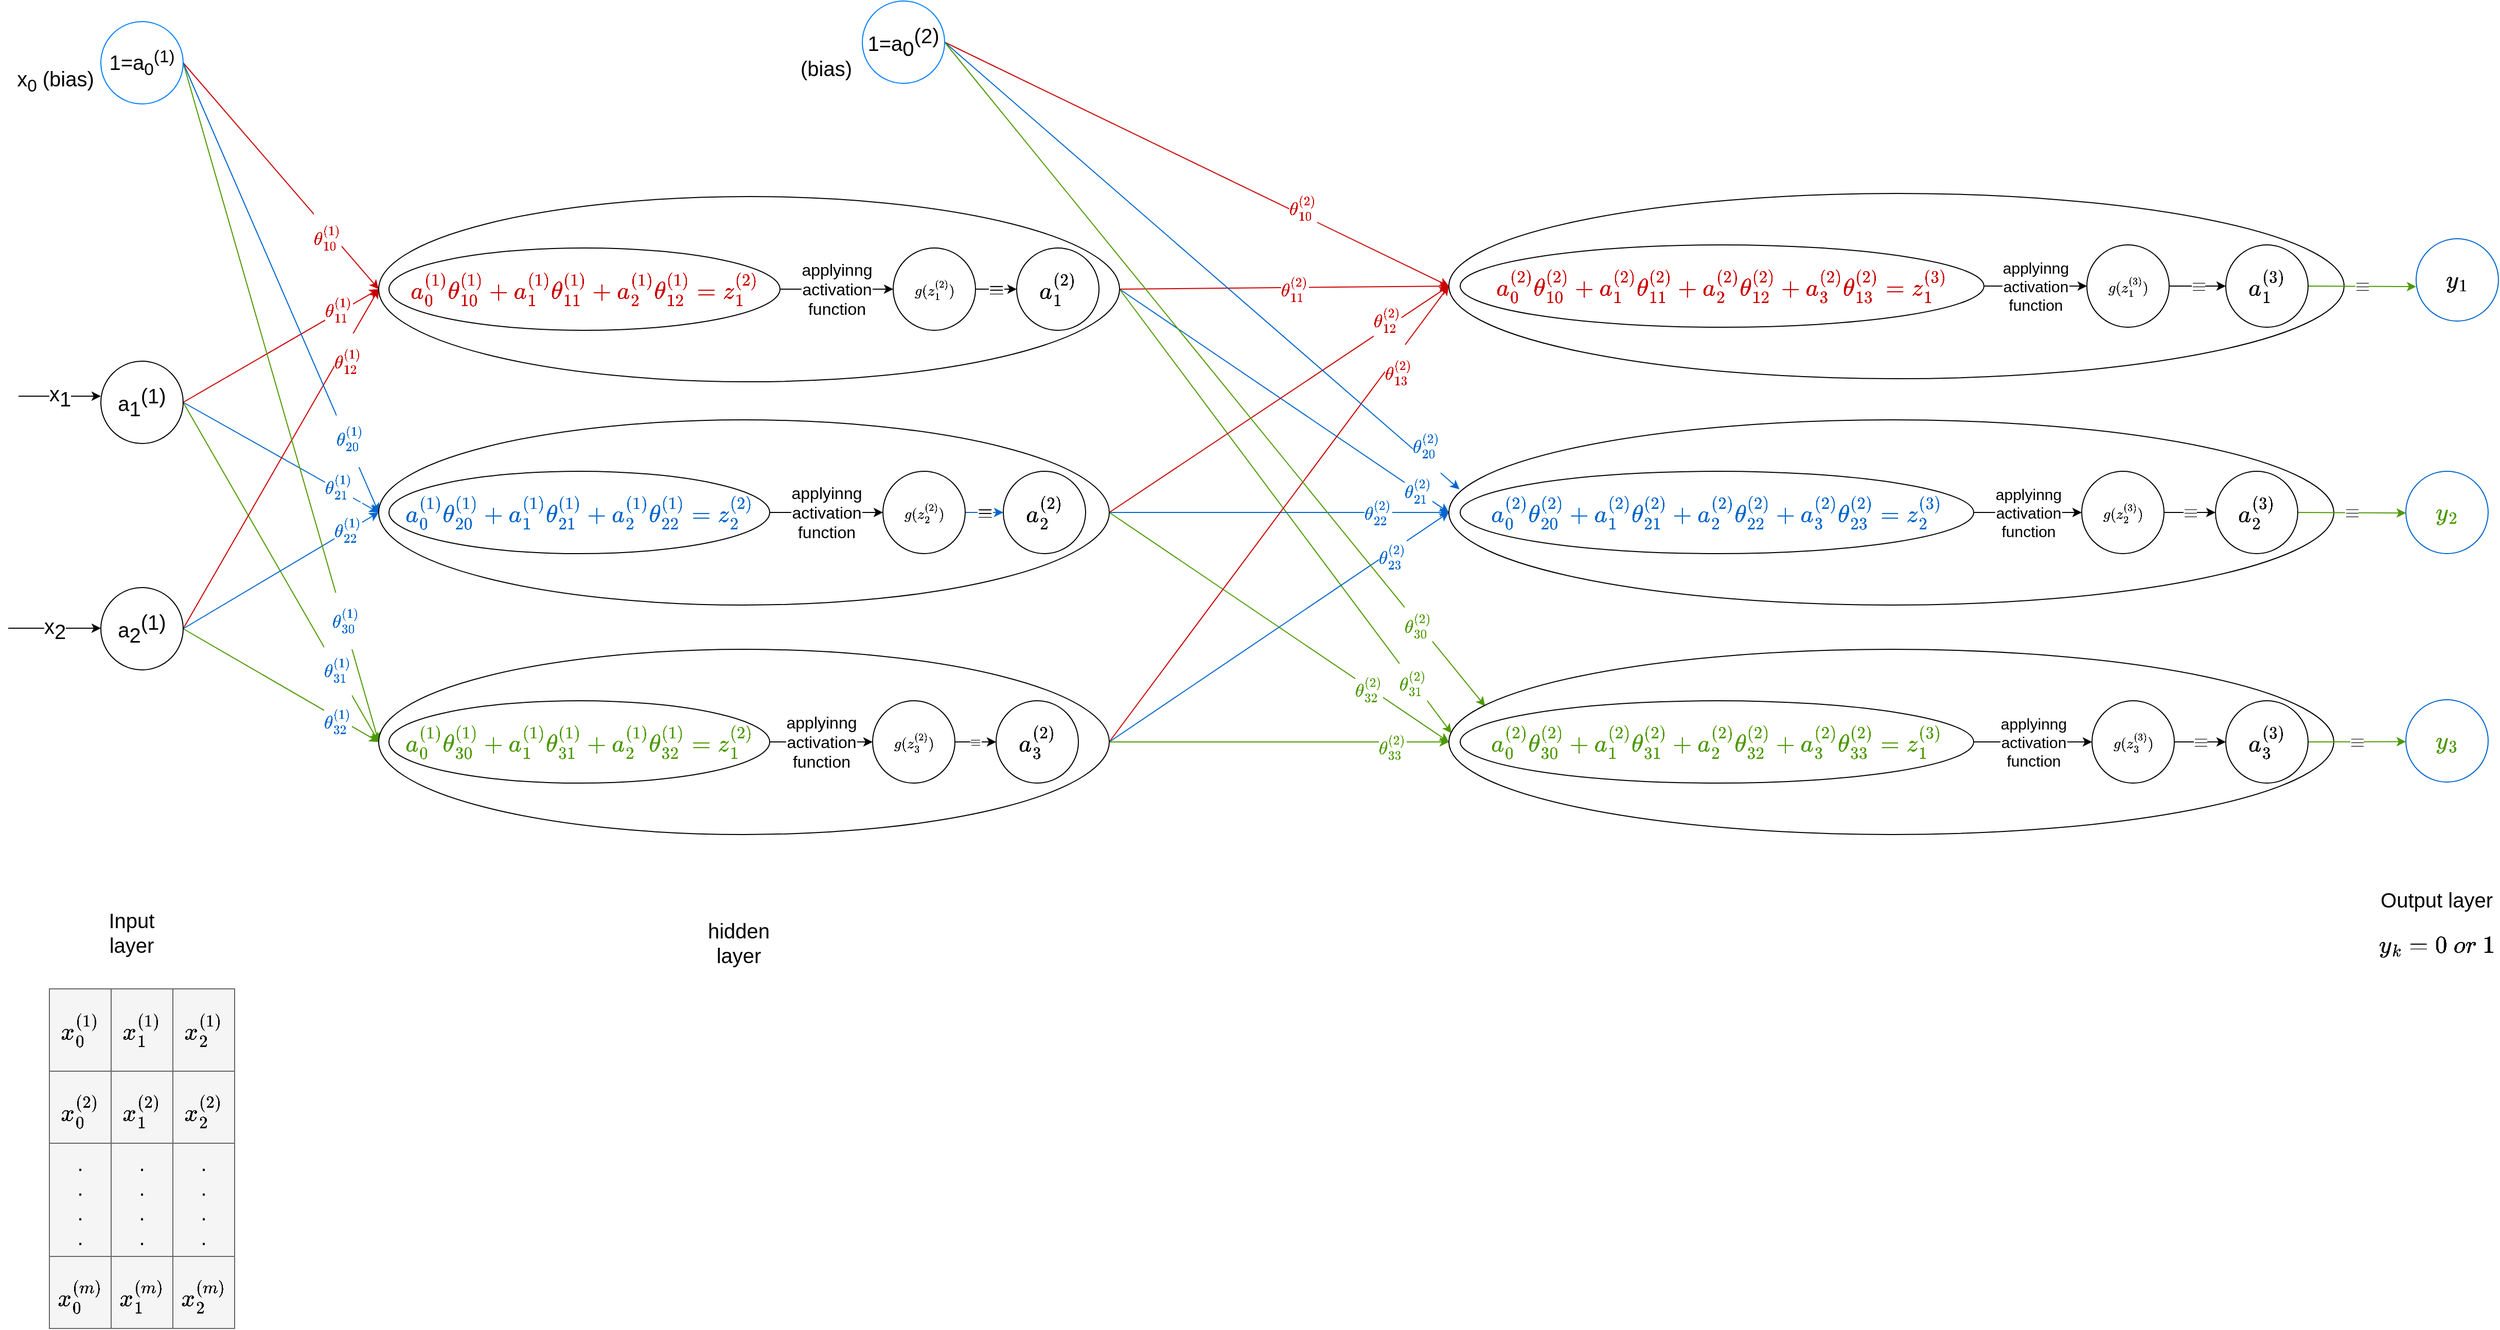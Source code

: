 <mxfile version="15.8.6" type="github">
  <diagram id="VyA0AeQF5QRsjexPXfWL" name="Page-1">
    <mxGraphModel dx="1892" dy="2214" grid="1" gridSize="10" guides="1" tooltips="1" connect="1" arrows="1" fold="1" page="1" pageScale="1" pageWidth="850" pageHeight="1100" math="1" shadow="0">
      <root>
        <mxCell id="0" />
        <mxCell id="1" parent="0" />
        <mxCell id="X6QC9SdZ1MSR72HXPm9W-1" value="$$\theta_{11}^{(1)}$$" style="rounded=0;orthogonalLoop=1;jettySize=auto;html=1;exitX=1;exitY=0.5;exitDx=0;exitDy=0;entryX=0;entryY=0.5;entryDx=0;entryDy=0;strokeColor=#CC0000;fontColor=#CC0000;fontSize=15;" parent="1" source="X6QC9SdZ1MSR72HXPm9W-3" target="X6QC9SdZ1MSR72HXPm9W-14" edge="1">
          <mxGeometry x="0.593" y="3" relative="1" as="geometry">
            <mxPoint x="1" as="offset" />
          </mxGeometry>
        </mxCell>
        <mxCell id="X6QC9SdZ1MSR72HXPm9W-2" style="edgeStyle=none;rounded=0;orthogonalLoop=1;jettySize=auto;html=1;exitX=1;exitY=0.5;exitDx=0;exitDy=0;entryX=0;entryY=0.5;entryDx=0;entryDy=0;strokeColor=#0066CC;" parent="1" source="X6QC9SdZ1MSR72HXPm9W-3" target="X6QC9SdZ1MSR72HXPm9W-23" edge="1">
          <mxGeometry relative="1" as="geometry">
            <mxPoint x="425" y="200" as="targetPoint" />
          </mxGeometry>
        </mxCell>
        <mxCell id="X6QC9SdZ1MSR72HXPm9W-46" value="$$\theta_{21}^{(1)}$$" style="edgeLabel;html=1;align=center;verticalAlign=middle;resizable=0;points=[];fontColor=#0066CC;fontSize=15;" parent="X6QC9SdZ1MSR72HXPm9W-2" vertex="1" connectable="0">
          <mxGeometry x="0.389" relative="1" as="geometry">
            <mxPoint x="19" y="7" as="offset" />
          </mxGeometry>
        </mxCell>
        <mxCell id="X6QC9SdZ1MSR72HXPm9W-49" style="edgeStyle=none;rounded=0;orthogonalLoop=1;jettySize=auto;html=1;exitX=1;exitY=0.5;exitDx=0;exitDy=0;entryX=0;entryY=0.5;entryDx=0;entryDy=0;fontColor=#0066CC;strokeColor=#4D9900;" parent="1" source="X6QC9SdZ1MSR72HXPm9W-3" target="X6QC9SdZ1MSR72HXPm9W-36" edge="1">
          <mxGeometry relative="1" as="geometry" />
        </mxCell>
        <mxCell id="X6QC9SdZ1MSR72HXPm9W-52" value="$$\theta_{31}^{(1)}$$" style="edgeLabel;html=1;align=center;verticalAlign=middle;resizable=0;points=[];fontColor=#0066CC;fontSize=15;" parent="X6QC9SdZ1MSR72HXPm9W-49" vertex="1" connectable="0">
          <mxGeometry x="0.445" y="5" relative="1" as="geometry">
            <mxPoint x="8" y="24" as="offset" />
          </mxGeometry>
        </mxCell>
        <mxCell id="X6QC9SdZ1MSR72HXPm9W-3" value="a&lt;sub style=&quot;font-size: 20px;&quot;&gt;1&lt;/sub&gt;&lt;sup style=&quot;font-size: 20px;&quot;&gt;(1)&lt;/sup&gt;" style="ellipse;whiteSpace=wrap;html=1;aspect=fixed;fontSize=20;" parent="1" vertex="1">
          <mxGeometry x="140" y="130" width="80" height="80" as="geometry" />
        </mxCell>
        <mxCell id="X6QC9SdZ1MSR72HXPm9W-4" value="&lt;span style=&quot;font-family: helvetica; font-size: 15px; font-style: normal; font-weight: 400; letter-spacing: normal; text-align: center; text-indent: 0px; text-transform: none; word-spacing: 0px; background-color: rgb(255, 255, 255); display: inline; float: none;&quot;&gt;$$\theta_{12}^{(1)}$$&lt;/span&gt;" style="edgeStyle=none;rounded=0;orthogonalLoop=1;jettySize=auto;html=1;exitX=1;exitY=0.5;exitDx=0;exitDy=0;entryX=0;entryY=0.5;entryDx=0;entryDy=0;strokeColor=#CC0000;fontColor=#CC0000;fontSize=15;" parent="1" source="X6QC9SdZ1MSR72HXPm9W-6" target="X6QC9SdZ1MSR72HXPm9W-14" edge="1">
          <mxGeometry x="0.603" y="-9" relative="1" as="geometry">
            <mxPoint as="offset" />
          </mxGeometry>
        </mxCell>
        <mxCell id="X6QC9SdZ1MSR72HXPm9W-5" style="edgeStyle=none;rounded=0;orthogonalLoop=1;jettySize=auto;html=1;exitX=1;exitY=0.5;exitDx=0;exitDy=0;entryX=0;entryY=0.5;entryDx=0;entryDy=0;strokeColor=#0066CC;" parent="1" source="X6QC9SdZ1MSR72HXPm9W-6" target="X6QC9SdZ1MSR72HXPm9W-23" edge="1">
          <mxGeometry relative="1" as="geometry">
            <mxPoint x="425" y="200" as="targetPoint" />
          </mxGeometry>
        </mxCell>
        <mxCell id="X6QC9SdZ1MSR72HXPm9W-47" value="$$\theta_{22}^{(1)}$$" style="edgeLabel;html=1;align=center;verticalAlign=middle;resizable=0;points=[];fontColor=#0066CC;fontSize=15;" parent="X6QC9SdZ1MSR72HXPm9W-5" vertex="1" connectable="0">
          <mxGeometry x="0.224" y="-3" relative="1" as="geometry">
            <mxPoint x="42" y="-30" as="offset" />
          </mxGeometry>
        </mxCell>
        <mxCell id="X6QC9SdZ1MSR72HXPm9W-50" style="edgeStyle=none;rounded=0;orthogonalLoop=1;jettySize=auto;html=1;exitX=1;exitY=0.5;exitDx=0;exitDy=0;entryX=0;entryY=0.5;entryDx=0;entryDy=0;fontColor=#0066CC;strokeColor=#4D9900;" parent="1" source="X6QC9SdZ1MSR72HXPm9W-6" target="X6QC9SdZ1MSR72HXPm9W-36" edge="1">
          <mxGeometry relative="1" as="geometry" />
        </mxCell>
        <mxCell id="X6QC9SdZ1MSR72HXPm9W-53" value="$$\theta_{32}^{(1)}$$" style="edgeLabel;html=1;align=center;verticalAlign=middle;resizable=0;points=[];fontColor=#0066CC;fontSize=15;" parent="X6QC9SdZ1MSR72HXPm9W-50" vertex="1" connectable="0">
          <mxGeometry x="0.361" y="2" relative="1" as="geometry">
            <mxPoint x="19" y="17" as="offset" />
          </mxGeometry>
        </mxCell>
        <mxCell id="X6QC9SdZ1MSR72HXPm9W-6" value="a&lt;sub style=&quot;font-size: 20px;&quot;&gt;2&lt;/sub&gt;&lt;sup style=&quot;font-size: 20px;&quot;&gt;(1)&lt;/sup&gt;" style="ellipse;whiteSpace=wrap;html=1;aspect=fixed;fontSize=20;" parent="1" vertex="1">
          <mxGeometry x="140" y="350" width="80" height="80" as="geometry" />
        </mxCell>
        <mxCell id="X6QC9SdZ1MSR72HXPm9W-7" value="x&lt;sub style=&quot;font-size: 20px;&quot;&gt;1&lt;/sub&gt;" style="endArrow=classic;html=1;rounded=0;entryX=0;entryY=0.425;entryDx=0;entryDy=0;entryPerimeter=0;fontSize=20;" parent="1" target="X6QC9SdZ1MSR72HXPm9W-3" edge="1">
          <mxGeometry width="50" height="50" relative="1" as="geometry">
            <mxPoint x="60" y="164" as="sourcePoint" />
            <mxPoint x="130" y="150" as="targetPoint" />
          </mxGeometry>
        </mxCell>
        <mxCell id="X6QC9SdZ1MSR72HXPm9W-8" value="x&lt;sub style=&quot;font-size: 20px;&quot;&gt;2&lt;br style=&quot;font-size: 20px;&quot;&gt;&lt;/sub&gt;" style="endArrow=classic;html=1;rounded=0;fontSize=20;" parent="1" edge="1">
          <mxGeometry width="50" height="50" relative="1" as="geometry">
            <mxPoint x="50" y="389.5" as="sourcePoint" />
            <mxPoint x="140" y="389.5" as="targetPoint" />
          </mxGeometry>
        </mxCell>
        <mxCell id="X6QC9SdZ1MSR72HXPm9W-9" value="&lt;font color=&quot;#cc0000&quot; style=&quot;font-size: 15px;&quot;&gt;$$\theta_{10}^{(1)}$$&lt;/font&gt;" style="edgeStyle=none;rounded=0;orthogonalLoop=1;jettySize=auto;html=1;exitX=1;exitY=0.5;exitDx=0;exitDy=0;entryX=0;entryY=0.5;entryDx=0;entryDy=0;fillColor=#CC0000;strokeColor=#CC0000;fontSize=15;" parent="1" source="X6QC9SdZ1MSR72HXPm9W-10" target="X6QC9SdZ1MSR72HXPm9W-14" edge="1">
          <mxGeometry x="0.515" y="-5" relative="1" as="geometry">
            <mxPoint as="offset" />
          </mxGeometry>
        </mxCell>
        <mxCell id="X6QC9SdZ1MSR72HXPm9W-48" style="rounded=0;orthogonalLoop=1;jettySize=auto;html=1;exitX=1;exitY=0.5;exitDx=0;exitDy=0;entryX=0;entryY=0.5;entryDx=0;entryDy=0;fontColor=#0066CC;strokeColor=#4D9900;" parent="1" source="X6QC9SdZ1MSR72HXPm9W-10" target="X6QC9SdZ1MSR72HXPm9W-36" edge="1">
          <mxGeometry relative="1" as="geometry" />
        </mxCell>
        <mxCell id="X6QC9SdZ1MSR72HXPm9W-51" value="$$\theta_{30}^{(1)}$$" style="edgeLabel;html=1;align=center;verticalAlign=middle;resizable=0;points=[];fontColor=#0066CC;fontSize=15;" parent="X6QC9SdZ1MSR72HXPm9W-48" vertex="1" connectable="0">
          <mxGeometry x="0.642" y="2" relative="1" as="geometry">
            <mxPoint as="offset" />
          </mxGeometry>
        </mxCell>
        <mxCell id="X6QC9SdZ1MSR72HXPm9W-10" value="&lt;font style=&quot;font-size: 20px&quot;&gt;1=a&lt;sub&gt;0&lt;/sub&gt;&lt;sup&gt;(1)&lt;/sup&gt;&lt;/font&gt;" style="ellipse;whiteSpace=wrap;html=1;aspect=fixed;strokeColor=#007FFF;" parent="1" vertex="1">
          <mxGeometry x="140" y="-200" width="80" height="80" as="geometry" />
        </mxCell>
        <mxCell id="X6QC9SdZ1MSR72HXPm9W-11" value="&lt;font style=&quot;font-size: 20px&quot;&gt;x&lt;sub&gt;0&lt;/sub&gt;&amp;nbsp;(bias)&lt;/font&gt;" style="text;html=1;strokeColor=none;fillColor=none;align=center;verticalAlign=middle;whiteSpace=wrap;rounded=0;" parent="1" vertex="1">
          <mxGeometry x="66" y="-157" width="60" height="30" as="geometry" />
        </mxCell>
        <mxCell id="X6QC9SdZ1MSR72HXPm9W-75" style="edgeStyle=none;rounded=0;orthogonalLoop=1;jettySize=auto;html=1;exitX=1;exitY=0.5;exitDx=0;exitDy=0;entryX=0;entryY=0.5;entryDx=0;entryDy=0;fontColor=#4D9900;strokeColor=#CC0000;" parent="1" source="X6QC9SdZ1MSR72HXPm9W-14" target="X6QC9SdZ1MSR72HXPm9W-54" edge="1">
          <mxGeometry relative="1" as="geometry" />
        </mxCell>
        <mxCell id="X6QC9SdZ1MSR72HXPm9W-80" value="&lt;span style=&quot;color: rgb(204, 0, 0); font-size: 15px;&quot;&gt;$$\theta_{11}^{(2)}$$&lt;/span&gt;" style="edgeLabel;html=1;align=center;verticalAlign=middle;resizable=0;points=[];fontColor=#4D9900;fontSize=15;" parent="X6QC9SdZ1MSR72HXPm9W-75" vertex="1" connectable="0">
          <mxGeometry x="0.063" y="-1" relative="1" as="geometry">
            <mxPoint as="offset" />
          </mxGeometry>
        </mxCell>
        <mxCell id="X6QC9SdZ1MSR72HXPm9W-96" style="edgeStyle=none;rounded=0;orthogonalLoop=1;jettySize=auto;html=1;exitX=1;exitY=0.5;exitDx=0;exitDy=0;entryX=0;entryY=0.5;entryDx=0;entryDy=0;fontColor=#0066CC;strokeColor=#0066CC;" parent="1" source="X6QC9SdZ1MSR72HXPm9W-14" target="X6QC9SdZ1MSR72HXPm9W-83" edge="1">
          <mxGeometry relative="1" as="geometry" />
        </mxCell>
        <mxCell id="X6QC9SdZ1MSR72HXPm9W-100" value="$$\theta_{21}^{(2)}$$" style="edgeLabel;html=1;align=center;verticalAlign=middle;resizable=0;points=[];fontColor=#0066CC;fontSize=15;" parent="X6QC9SdZ1MSR72HXPm9W-96" vertex="1" connectable="0">
          <mxGeometry x="0.777" y="-1" relative="1" as="geometry">
            <mxPoint x="6" y="2" as="offset" />
          </mxGeometry>
        </mxCell>
        <mxCell id="X6QC9SdZ1MSR72HXPm9W-109" style="edgeStyle=none;rounded=0;orthogonalLoop=1;jettySize=auto;html=1;exitX=1;exitY=0.5;exitDx=0;exitDy=0;entryX=0.003;entryY=0.453;entryDx=0;entryDy=0;entryPerimeter=0;fontColor=#0066CC;strokeColor=#4D9900;" parent="1" source="X6QC9SdZ1MSR72HXPm9W-14" target="X6QC9SdZ1MSR72HXPm9W-89" edge="1">
          <mxGeometry relative="1" as="geometry" />
        </mxCell>
        <mxCell id="X6QC9SdZ1MSR72HXPm9W-110" value="&lt;font color=&quot;#4d9900&quot;&gt;$$\theta_{31}^{(2)}$$&lt;/font&gt;" style="edgeLabel;html=1;align=center;verticalAlign=middle;resizable=0;points=[];fontColor=#0066CC;fontSize=15;" parent="X6QC9SdZ1MSR72HXPm9W-109" vertex="1" connectable="0">
          <mxGeometry x="0.759" y="-1" relative="1" as="geometry">
            <mxPoint x="2" y="2" as="offset" />
          </mxGeometry>
        </mxCell>
        <mxCell id="X6QC9SdZ1MSR72HXPm9W-14" value="" style="ellipse;whiteSpace=wrap;html=1;strokeColor=#000000;shadow=0;" parent="1" vertex="1">
          <mxGeometry x="410" y="-30" width="720" height="180" as="geometry" />
        </mxCell>
        <mxCell id="X6QC9SdZ1MSR72HXPm9W-15" style="edgeStyle=none;rounded=0;orthogonalLoop=1;jettySize=auto;html=1;exitX=1;exitY=0.5;exitDx=0;exitDy=0;entryX=0;entryY=0.5;entryDx=0;entryDy=0;strokeColor=#0066CC;" parent="1" source="X6QC9SdZ1MSR72HXPm9W-10" target="X6QC9SdZ1MSR72HXPm9W-23" edge="1">
          <mxGeometry relative="1" as="geometry">
            <mxPoint x="425" y="200" as="targetPoint" />
          </mxGeometry>
        </mxCell>
        <mxCell id="X6QC9SdZ1MSR72HXPm9W-45" value="$$\theta_{20}^{(1)}$$" style="edgeLabel;html=1;align=center;verticalAlign=middle;resizable=0;points=[];fontColor=#0066CC;fontSize=15;" parent="X6QC9SdZ1MSR72HXPm9W-15" vertex="1" connectable="0">
          <mxGeometry x="0.552" y="5" relative="1" as="geometry">
            <mxPoint x="10" y="27" as="offset" />
          </mxGeometry>
        </mxCell>
        <mxCell id="X6QC9SdZ1MSR72HXPm9W-19" value="&lt;font style=&quot;font-size: 16px&quot;&gt;applyinng&lt;br&gt;activation&lt;br&gt;function&lt;/font&gt;" style="edgeStyle=orthogonalEdgeStyle;rounded=0;orthogonalLoop=1;jettySize=auto;html=1;exitX=1;exitY=0.5;exitDx=0;exitDy=0;" parent="1" source="X6QC9SdZ1MSR72HXPm9W-16" target="X6QC9SdZ1MSR72HXPm9W-18" edge="1">
          <mxGeometry relative="1" as="geometry" />
        </mxCell>
        <mxCell id="X6QC9SdZ1MSR72HXPm9W-16" value="&lt;span style=&quot;font-size: 20px; background-color: rgb(255, 255, 255);&quot;&gt;$$a_{0}^{(1)}\theta_{10}^{(1)}+a_{1}^{(1)}\theta_{11}^{(1)} + a_{2}^{(1)}\theta_{12}^{(1)} = z_{1}^{(2)}$$&lt;/span&gt;" style="ellipse;whiteSpace=wrap;html=1;shadow=0;fontColor=#CC0000;strokeColor=#000000;fontSize=20;" parent="1" vertex="1">
          <mxGeometry x="420" y="20" width="380" height="80" as="geometry" />
        </mxCell>
        <mxCell id="X6QC9SdZ1MSR72HXPm9W-22" value="&lt;font style=&quot;font-size: 16px&quot;&gt;$$\equiv$$&lt;/font&gt;" style="edgeStyle=orthogonalEdgeStyle;rounded=0;orthogonalLoop=1;jettySize=auto;html=1;exitX=1;exitY=0.5;exitDx=0;exitDy=0;entryX=0;entryY=0.5;entryDx=0;entryDy=0;" parent="1" source="X6QC9SdZ1MSR72HXPm9W-18" target="X6QC9SdZ1MSR72HXPm9W-21" edge="1">
          <mxGeometry relative="1" as="geometry" />
        </mxCell>
        <mxCell id="X6QC9SdZ1MSR72HXPm9W-18" value="$$g(z_{1}^{(2)})$$" style="ellipse;whiteSpace=wrap;html=1;aspect=fixed;" parent="1" vertex="1">
          <mxGeometry x="910" y="20" width="80" height="80" as="geometry" />
        </mxCell>
        <mxCell id="X6QC9SdZ1MSR72HXPm9W-21" value="$$a_{1}^{(2)}$$" style="ellipse;whiteSpace=wrap;html=1;aspect=fixed;fontSize=20;" parent="1" vertex="1">
          <mxGeometry x="1030" y="20" width="80" height="80" as="geometry" />
        </mxCell>
        <mxCell id="X6QC9SdZ1MSR72HXPm9W-76" style="edgeStyle=none;rounded=0;orthogonalLoop=1;jettySize=auto;html=1;exitX=1;exitY=0.5;exitDx=0;exitDy=0;entryX=0;entryY=0.5;entryDx=0;entryDy=0;fontColor=#4D9900;strokeColor=#CC0000;" parent="1" source="X6QC9SdZ1MSR72HXPm9W-23" target="X6QC9SdZ1MSR72HXPm9W-54" edge="1">
          <mxGeometry relative="1" as="geometry" />
        </mxCell>
        <mxCell id="X6QC9SdZ1MSR72HXPm9W-81" value="&lt;span style=&quot;color: rgb(204, 0, 0); font-size: 15px;&quot;&gt;$$\theta_{12}^{(2)}$$&lt;/span&gt;" style="edgeLabel;html=1;align=center;verticalAlign=middle;resizable=0;points=[];fontColor=#4D9900;fontSize=15;" parent="X6QC9SdZ1MSR72HXPm9W-76" vertex="1" connectable="0">
          <mxGeometry x="0.215" y="1" relative="1" as="geometry">
            <mxPoint x="70" y="-53" as="offset" />
          </mxGeometry>
        </mxCell>
        <mxCell id="X6QC9SdZ1MSR72HXPm9W-97" style="edgeStyle=none;rounded=0;orthogonalLoop=1;jettySize=auto;html=1;exitX=1;exitY=0.5;exitDx=0;exitDy=0;fontColor=#0066CC;strokeColor=#0066CC;entryX=0;entryY=0.5;entryDx=0;entryDy=0;" parent="1" source="X6QC9SdZ1MSR72HXPm9W-23" target="X6QC9SdZ1MSR72HXPm9W-83" edge="1">
          <mxGeometry relative="1" as="geometry">
            <mxPoint x="1270" y="277.286" as="targetPoint" />
          </mxGeometry>
        </mxCell>
        <mxCell id="X6QC9SdZ1MSR72HXPm9W-101" value="$$\theta_{22}^{(2)}$$" style="edgeLabel;html=1;align=center;verticalAlign=middle;resizable=0;points=[];fontColor=#0066CC;fontSize=15;" parent="X6QC9SdZ1MSR72HXPm9W-97" vertex="1" connectable="0">
          <mxGeometry x="0.711" y="-2" relative="1" as="geometry">
            <mxPoint x="-22" y="-2" as="offset" />
          </mxGeometry>
        </mxCell>
        <mxCell id="X6QC9SdZ1MSR72HXPm9W-104" style="edgeStyle=none;rounded=0;orthogonalLoop=1;jettySize=auto;html=1;exitX=1;exitY=0.5;exitDx=0;exitDy=0;entryX=0;entryY=0.5;entryDx=0;entryDy=0;fontColor=#0066CC;strokeColor=#4D9900;" parent="1" source="X6QC9SdZ1MSR72HXPm9W-23" target="X6QC9SdZ1MSR72HXPm9W-89" edge="1">
          <mxGeometry relative="1" as="geometry" />
        </mxCell>
        <mxCell id="X6QC9SdZ1MSR72HXPm9W-107" value="$$\theta_{32}^{(2)}$$" style="edgeLabel;html=1;align=center;verticalAlign=middle;resizable=0;points=[];fontColor=#4D9900;fontSize=15;" parent="X6QC9SdZ1MSR72HXPm9W-104" vertex="1" connectable="0">
          <mxGeometry x="0.682" relative="1" as="geometry">
            <mxPoint x="-26" y="-16" as="offset" />
          </mxGeometry>
        </mxCell>
        <mxCell id="X6QC9SdZ1MSR72HXPm9W-23" value="" style="ellipse;whiteSpace=wrap;html=1;strokeColor=#000000;shadow=0;" parent="1" vertex="1">
          <mxGeometry x="410" y="187" width="710" height="180" as="geometry" />
        </mxCell>
        <mxCell id="X6QC9SdZ1MSR72HXPm9W-24" value="&lt;font style=&quot;font-size: 16px&quot;&gt;applyinng&lt;br&gt;activation&lt;br&gt;function&lt;/font&gt;" style="edgeStyle=orthogonalEdgeStyle;rounded=0;orthogonalLoop=1;jettySize=auto;html=1;exitX=1;exitY=0.5;exitDx=0;exitDy=0;" parent="1" source="X6QC9SdZ1MSR72HXPm9W-25" target="X6QC9SdZ1MSR72HXPm9W-27" edge="1">
          <mxGeometry relative="1" as="geometry" />
        </mxCell>
        <mxCell id="X6QC9SdZ1MSR72HXPm9W-25" value="&lt;span style=&quot;background-color: rgb(255 , 255 , 255)&quot;&gt;&lt;font color=&quot;#0066cc&quot; style=&quot;font-size: 20px&quot;&gt;$$a_{0}^{(1)}\theta_{20}^{(1)}+a_{1}^{(1)}\theta_{21}^{(1)} + a_{2}^{(1)}\theta_{22}^{(1)} = z_{2}^{(2)}$$&lt;/font&gt;&lt;/span&gt;" style="ellipse;whiteSpace=wrap;html=1;shadow=0;fontColor=#CC0000;strokeColor=#000000;" parent="1" vertex="1">
          <mxGeometry x="420" y="237" width="370" height="80" as="geometry" />
        </mxCell>
        <mxCell id="X6QC9SdZ1MSR72HXPm9W-44" value="&lt;span style=&quot;color: rgb(0 , 0 , 0)&quot;&gt;&lt;font style=&quot;font-size: 16px&quot;&gt;$$\equiv$$&lt;/font&gt;&lt;/span&gt;" style="edgeStyle=orthogonalEdgeStyle;rounded=0;orthogonalLoop=1;jettySize=auto;html=1;exitX=1;exitY=0.5;exitDx=0;exitDy=0;entryX=0;entryY=0.5;entryDx=0;entryDy=0;fontColor=#0066CC;strokeColor=#0066CC;" parent="1" source="X6QC9SdZ1MSR72HXPm9W-27" target="X6QC9SdZ1MSR72HXPm9W-28" edge="1">
          <mxGeometry relative="1" as="geometry" />
        </mxCell>
        <mxCell id="X6QC9SdZ1MSR72HXPm9W-27" value="$$g(z_{2}^{(2)})$$" style="ellipse;whiteSpace=wrap;html=1;aspect=fixed;" parent="1" vertex="1">
          <mxGeometry x="900" y="237" width="80" height="80" as="geometry" />
        </mxCell>
        <mxCell id="X6QC9SdZ1MSR72HXPm9W-28" value="$$a_{2}^{(2)}$$" style="ellipse;whiteSpace=wrap;html=1;aspect=fixed;fontSize=20;" parent="1" vertex="1">
          <mxGeometry x="1017" y="237" width="80" height="80" as="geometry" />
        </mxCell>
        <mxCell id="X6QC9SdZ1MSR72HXPm9W-78" style="edgeStyle=none;rounded=0;orthogonalLoop=1;jettySize=auto;html=1;exitX=1;exitY=0.5;exitDx=0;exitDy=0;entryX=0;entryY=0.5;entryDx=0;entryDy=0;fontColor=#4D9900;strokeColor=#CC0000;" parent="1" source="X6QC9SdZ1MSR72HXPm9W-36" target="X6QC9SdZ1MSR72HXPm9W-54" edge="1">
          <mxGeometry relative="1" as="geometry" />
        </mxCell>
        <mxCell id="X6QC9SdZ1MSR72HXPm9W-82" value="&lt;span style=&quot;color: rgb(204, 0, 0); font-size: 15px;&quot;&gt;$$\theta_{13}^{(2)}$$&lt;/span&gt;" style="edgeLabel;html=1;align=center;verticalAlign=middle;resizable=0;points=[];fontColor=#4D9900;fontSize=15;" parent="X6QC9SdZ1MSR72HXPm9W-78" vertex="1" connectable="0">
          <mxGeometry x="0.132" y="-2" relative="1" as="geometry">
            <mxPoint x="92" y="-110" as="offset" />
          </mxGeometry>
        </mxCell>
        <mxCell id="X6QC9SdZ1MSR72HXPm9W-98" style="edgeStyle=none;rounded=0;orthogonalLoop=1;jettySize=auto;html=1;exitX=1;exitY=0.5;exitDx=0;exitDy=0;fontColor=#0066CC;strokeColor=#0066CC;entryX=0;entryY=0.5;entryDx=0;entryDy=0;" parent="1" source="X6QC9SdZ1MSR72HXPm9W-36" target="X6QC9SdZ1MSR72HXPm9W-83" edge="1">
          <mxGeometry relative="1" as="geometry">
            <mxPoint x="1270" y="280" as="targetPoint" />
          </mxGeometry>
        </mxCell>
        <mxCell id="X6QC9SdZ1MSR72HXPm9W-102" value="$$\theta_{23}^{(2)}$$" style="edgeLabel;html=1;align=center;verticalAlign=middle;resizable=0;points=[];fontColor=#0066CC;fontSize=15;" parent="X6QC9SdZ1MSR72HXPm9W-98" vertex="1" connectable="0">
          <mxGeometry x="0.649" y="-4" relative="1" as="geometry">
            <mxPoint as="offset" />
          </mxGeometry>
        </mxCell>
        <mxCell id="X6QC9SdZ1MSR72HXPm9W-105" style="edgeStyle=none;rounded=0;orthogonalLoop=1;jettySize=auto;html=1;exitX=1;exitY=0.5;exitDx=0;exitDy=0;entryX=0;entryY=0.5;entryDx=0;entryDy=0;fontColor=#0066CC;strokeColor=#4D9900;" parent="1" source="X6QC9SdZ1MSR72HXPm9W-36" target="X6QC9SdZ1MSR72HXPm9W-89" edge="1">
          <mxGeometry relative="1" as="geometry" />
        </mxCell>
        <mxCell id="X6QC9SdZ1MSR72HXPm9W-108" value="$$\theta_{33}^{(2)}$$" style="edgeLabel;html=1;align=center;verticalAlign=middle;resizable=0;points=[];fontColor=#4D9900;fontSize=15;" parent="X6QC9SdZ1MSR72HXPm9W-105" vertex="1" connectable="0">
          <mxGeometry x="0.688" y="-2" relative="1" as="geometry">
            <mxPoint x="-4" y="3" as="offset" />
          </mxGeometry>
        </mxCell>
        <mxCell id="X6QC9SdZ1MSR72HXPm9W-36" value="" style="ellipse;whiteSpace=wrap;html=1;strokeColor=#000000;shadow=0;" parent="1" vertex="1">
          <mxGeometry x="410" y="410" width="710" height="180" as="geometry" />
        </mxCell>
        <mxCell id="X6QC9SdZ1MSR72HXPm9W-37" value="&lt;font style=&quot;font-size: 16px&quot;&gt;applyinng&lt;br&gt;activation&lt;br&gt;function&lt;/font&gt;" style="edgeStyle=orthogonalEdgeStyle;rounded=0;orthogonalLoop=1;jettySize=auto;html=1;exitX=1;exitY=0.5;exitDx=0;exitDy=0;" parent="1" source="X6QC9SdZ1MSR72HXPm9W-38" target="X6QC9SdZ1MSR72HXPm9W-40" edge="1">
          <mxGeometry relative="1" as="geometry" />
        </mxCell>
        <mxCell id="X6QC9SdZ1MSR72HXPm9W-38" value="&lt;span style=&quot;background-color: rgb(255 , 255 , 255)&quot;&gt;&lt;font color=&quot;#4d9900&quot; style=&quot;font-size: 20px&quot;&gt;$$a_{0}^{(1)}\theta_{30}^{(1)}+a_{1}^{(1)}\theta_{31}^{(1)} + a_{2}^{(1)}\theta_{32}^{(1)} = z_{1}^{(2)}$$&lt;/font&gt;&lt;/span&gt;" style="ellipse;whiteSpace=wrap;html=1;shadow=0;fontColor=#CC0000;strokeColor=#000000;" parent="1" vertex="1">
          <mxGeometry x="420" y="460" width="370" height="80" as="geometry" />
        </mxCell>
        <mxCell id="X6QC9SdZ1MSR72HXPm9W-39" value="$$\equiv$$" style="edgeStyle=orthogonalEdgeStyle;rounded=0;orthogonalLoop=1;jettySize=auto;html=1;exitX=1;exitY=0.5;exitDx=0;exitDy=0;entryX=0;entryY=0.5;entryDx=0;entryDy=0;" parent="1" source="X6QC9SdZ1MSR72HXPm9W-40" target="X6QC9SdZ1MSR72HXPm9W-41" edge="1">
          <mxGeometry relative="1" as="geometry" />
        </mxCell>
        <mxCell id="X6QC9SdZ1MSR72HXPm9W-40" value="$$g(z_{3}^{(2)})$$" style="ellipse;whiteSpace=wrap;html=1;aspect=fixed;" parent="1" vertex="1">
          <mxGeometry x="890" y="460" width="80" height="80" as="geometry" />
        </mxCell>
        <mxCell id="X6QC9SdZ1MSR72HXPm9W-41" value="$$a_{3}^{(2)}$$" style="ellipse;whiteSpace=wrap;html=1;aspect=fixed;fontSize=20;" parent="1" vertex="1">
          <mxGeometry x="1010" y="460" width="80" height="80" as="geometry" />
        </mxCell>
        <mxCell id="X6QC9SdZ1MSR72HXPm9W-54" value="" style="ellipse;whiteSpace=wrap;html=1;strokeColor=#000000;shadow=0;" parent="1" vertex="1">
          <mxGeometry x="1450" y="-33" width="870" height="180" as="geometry" />
        </mxCell>
        <mxCell id="X6QC9SdZ1MSR72HXPm9W-55" value="&lt;font style=&quot;font-size: 15px&quot;&gt;applyinng&lt;br style=&quot;font-size: 15px;&quot;&gt;activation&lt;br style=&quot;font-size: 15px;&quot;&gt;function&lt;/font&gt;" style="edgeStyle=orthogonalEdgeStyle;rounded=0;orthogonalLoop=1;jettySize=auto;html=1;exitX=1;exitY=0.5;exitDx=0;exitDy=0;fontSize=15;" parent="1" source="X6QC9SdZ1MSR72HXPm9W-56" target="X6QC9SdZ1MSR72HXPm9W-58" edge="1">
          <mxGeometry relative="1" as="geometry" />
        </mxCell>
        <mxCell id="X6QC9SdZ1MSR72HXPm9W-56" value="&lt;span style=&quot;background-color: rgb(255 , 255 , 255)&quot;&gt;&lt;font style=&quot;font-size: 20px&quot;&gt;$$a_{0}^{(2)}\theta_{10}^{(2)}+a_{1}^{(2)}\theta_{11}^{(2)} + a_{2}^{(2)}\theta_{12}^{(2)} + a_{3}^{(2)}\theta_{13}^{(2)} = z_{1}^{(3)}$$&lt;/font&gt;&lt;/span&gt;" style="ellipse;whiteSpace=wrap;html=1;shadow=0;fontColor=#CC0000;strokeColor=#000000;" parent="1" vertex="1">
          <mxGeometry x="1461" y="17" width="509" height="80" as="geometry" />
        </mxCell>
        <mxCell id="X6QC9SdZ1MSR72HXPm9W-57" value="&lt;font style=&quot;font-size: 15px&quot;&gt;$$\equiv$$&lt;/font&gt;" style="edgeStyle=orthogonalEdgeStyle;rounded=0;orthogonalLoop=1;jettySize=auto;html=1;exitX=1;exitY=0.5;exitDx=0;exitDy=0;entryX=0;entryY=0.5;entryDx=0;entryDy=0;fontSize=15;" parent="1" source="X6QC9SdZ1MSR72HXPm9W-58" target="X6QC9SdZ1MSR72HXPm9W-59" edge="1">
          <mxGeometry relative="1" as="geometry" />
        </mxCell>
        <mxCell id="X6QC9SdZ1MSR72HXPm9W-58" value="$$g(z_{1}^{(3)})$$" style="ellipse;whiteSpace=wrap;html=1;aspect=fixed;" parent="1" vertex="1">
          <mxGeometry x="2070" y="17" width="80" height="80" as="geometry" />
        </mxCell>
        <mxCell id="X6QC9SdZ1MSR72HXPm9W-114" value="&lt;meta charset=&quot;utf-8&quot;&gt;&lt;span style=&quot;color: rgb(0, 0, 0); font-family: helvetica; font-size: 15px; font-style: normal; font-weight: 400; letter-spacing: normal; text-align: center; text-indent: 0px; text-transform: none; word-spacing: 0px; background-color: rgb(255, 255, 255); display: inline; float: none;&quot;&gt;$$\equiv$$&lt;/span&gt;" style="edgeStyle=none;rounded=0;orthogonalLoop=1;jettySize=auto;html=1;exitX=1;exitY=0.5;exitDx=0;exitDy=0;fontSize=15;fontColor=#4D9900;strokeColor=#4D9900;" parent="1" source="X6QC9SdZ1MSR72HXPm9W-59" edge="1">
          <mxGeometry relative="1" as="geometry">
            <mxPoint x="2390" y="57.556" as="targetPoint" />
          </mxGeometry>
        </mxCell>
        <mxCell id="X6QC9SdZ1MSR72HXPm9W-59" value="&lt;font style=&quot;font-size: 20px&quot;&gt;$$a_{1}^{(3)}$$&lt;/font&gt;" style="ellipse;whiteSpace=wrap;html=1;aspect=fixed;" parent="1" vertex="1">
          <mxGeometry x="2205" y="17" width="80" height="80" as="geometry" />
        </mxCell>
        <mxCell id="X6QC9SdZ1MSR72HXPm9W-74" style="edgeStyle=none;rounded=0;orthogonalLoop=1;jettySize=auto;html=1;exitX=1;exitY=0.5;exitDx=0;exitDy=0;entryX=0;entryY=0.5;entryDx=0;entryDy=0;fontColor=#4D9900;strokeColor=#CC0000;" parent="1" source="X6QC9SdZ1MSR72HXPm9W-72" target="X6QC9SdZ1MSR72HXPm9W-54" edge="1">
          <mxGeometry relative="1" as="geometry" />
        </mxCell>
        <mxCell id="X6QC9SdZ1MSR72HXPm9W-79" value="&lt;span style=&quot;color: rgb(204, 0, 0); font-size: 15px;&quot;&gt;$$\theta_{10}^{(2)}$$&lt;/span&gt;" style="edgeLabel;html=1;align=center;verticalAlign=middle;resizable=0;points=[];fontColor=#4D9900;fontSize=15;" parent="X6QC9SdZ1MSR72HXPm9W-74" vertex="1" connectable="0">
          <mxGeometry x="0.406" y="6" relative="1" as="geometry">
            <mxPoint x="1" as="offset" />
          </mxGeometry>
        </mxCell>
        <mxCell id="X6QC9SdZ1MSR72HXPm9W-95" style="edgeStyle=none;rounded=0;orthogonalLoop=1;jettySize=auto;html=1;exitX=1;exitY=0.5;exitDx=0;exitDy=0;entryX=0.012;entryY=0.375;entryDx=0;entryDy=0;fontColor=#4D9900;strokeColor=#0066CC;entryPerimeter=0;" parent="1" source="X6QC9SdZ1MSR72HXPm9W-72" target="X6QC9SdZ1MSR72HXPm9W-83" edge="1">
          <mxGeometry relative="1" as="geometry" />
        </mxCell>
        <mxCell id="X6QC9SdZ1MSR72HXPm9W-99" value="$$\theta_{20}^{(2)}$$" style="edgeLabel;html=1;align=center;verticalAlign=middle;resizable=0;points=[];fontColor=#0066CC;fontSize=15;" parent="X6QC9SdZ1MSR72HXPm9W-95" vertex="1" connectable="0">
          <mxGeometry x="0.868" y="4" relative="1" as="geometry">
            <mxPoint x="-2" y="-11" as="offset" />
          </mxGeometry>
        </mxCell>
        <mxCell id="X6QC9SdZ1MSR72HXPm9W-103" style="edgeStyle=none;rounded=0;orthogonalLoop=1;jettySize=auto;html=1;exitX=1;exitY=0.5;exitDx=0;exitDy=0;entryX=0.041;entryY=0.307;entryDx=0;entryDy=0;entryPerimeter=0;fontColor=#0066CC;strokeColor=#4D9900;" parent="1" source="X6QC9SdZ1MSR72HXPm9W-72" target="X6QC9SdZ1MSR72HXPm9W-89" edge="1">
          <mxGeometry relative="1" as="geometry" />
        </mxCell>
        <mxCell id="X6QC9SdZ1MSR72HXPm9W-106" value="&lt;font color=&quot;#4d9900&quot;&gt;$$\theta_{30}^{(2)}$$&lt;/font&gt;" style="edgeLabel;html=1;align=center;verticalAlign=middle;resizable=0;points=[];fontColor=#0066CC;fontSize=15;" parent="X6QC9SdZ1MSR72HXPm9W-103" vertex="1" connectable="0">
          <mxGeometry x="0.754" y="-2" relative="1" as="geometry">
            <mxPoint x="1" as="offset" />
          </mxGeometry>
        </mxCell>
        <mxCell id="X6QC9SdZ1MSR72HXPm9W-72" value="1=a&lt;sub style=&quot;font-size: 20px;&quot;&gt;0&lt;/sub&gt;&lt;sup style=&quot;font-size: 20px;&quot;&gt;(2)&lt;/sup&gt;" style="ellipse;whiteSpace=wrap;html=1;aspect=fixed;strokeColor=#007FFF;fontSize=20;" parent="1" vertex="1">
          <mxGeometry x="880" y="-220" width="80" height="80" as="geometry" />
        </mxCell>
        <mxCell id="X6QC9SdZ1MSR72HXPm9W-73" value="(bias)" style="text;html=1;strokeColor=none;fillColor=none;align=center;verticalAlign=middle;whiteSpace=wrap;rounded=0;fontSize=20;" parent="1" vertex="1">
          <mxGeometry x="815" y="-170" width="60" height="30" as="geometry" />
        </mxCell>
        <mxCell id="X6QC9SdZ1MSR72HXPm9W-83" value="" style="ellipse;whiteSpace=wrap;html=1;strokeColor=#000000;shadow=0;" parent="1" vertex="1">
          <mxGeometry x="1450" y="187" width="860" height="180" as="geometry" />
        </mxCell>
        <mxCell id="X6QC9SdZ1MSR72HXPm9W-84" value="&lt;font style=&quot;font-size: 15px&quot;&gt;applyinng&lt;br style=&quot;font-size: 15px;&quot;&gt;activation&lt;br style=&quot;font-size: 15px;&quot;&gt;function&lt;/font&gt;" style="edgeStyle=orthogonalEdgeStyle;rounded=0;orthogonalLoop=1;jettySize=auto;html=1;exitX=1;exitY=0.5;exitDx=0;exitDy=0;fontSize=15;" parent="1" source="X6QC9SdZ1MSR72HXPm9W-85" target="X6QC9SdZ1MSR72HXPm9W-87" edge="1">
          <mxGeometry relative="1" as="geometry" />
        </mxCell>
        <mxCell id="X6QC9SdZ1MSR72HXPm9W-85" value="&lt;span style=&quot;background-color: rgb(255 , 255 , 255)&quot;&gt;&lt;font color=&quot;#0066cc&quot; style=&quot;font-size: 20px&quot;&gt;$$a_{0}^{(2)}\theta_{20}^{(2)}+a_{1}^{(2)}\theta_{21}^{(2)} + a_{2}^{(2)}\theta_{22}^{(2)} + a_{3}^{(2)}\theta_{23}^{(2)} = z_{2}^{(3)}$$&lt;/font&gt;&lt;/span&gt;" style="ellipse;whiteSpace=wrap;html=1;shadow=0;fontColor=#CC0000;strokeColor=#000000;" parent="1" vertex="1">
          <mxGeometry x="1461" y="237" width="499" height="80" as="geometry" />
        </mxCell>
        <mxCell id="X6QC9SdZ1MSR72HXPm9W-86" value="$$\equiv$$" style="edgeStyle=orthogonalEdgeStyle;rounded=0;orthogonalLoop=1;jettySize=auto;html=1;exitX=1;exitY=0.5;exitDx=0;exitDy=0;entryX=0;entryY=0.5;entryDx=0;entryDy=0;fontSize=15;" parent="1" source="X6QC9SdZ1MSR72HXPm9W-87" target="X6QC9SdZ1MSR72HXPm9W-88" edge="1">
          <mxGeometry relative="1" as="geometry" />
        </mxCell>
        <mxCell id="X6QC9SdZ1MSR72HXPm9W-87" value="$$g(z_{2}^{(3)})$$" style="ellipse;whiteSpace=wrap;html=1;aspect=fixed;" parent="1" vertex="1">
          <mxGeometry x="2065" y="237" width="80" height="80" as="geometry" />
        </mxCell>
        <mxCell id="X6QC9SdZ1MSR72HXPm9W-115" value="&lt;meta charset=&quot;utf-8&quot;&gt;&lt;span style=&quot;color: rgb(0, 0, 0); font-family: helvetica; font-size: 15px; font-style: normal; font-weight: 400; letter-spacing: normal; text-align: center; text-indent: 0px; text-transform: none; word-spacing: 0px; background-color: rgb(255, 255, 255); display: inline; float: none;&quot;&gt;$$\equiv$$&lt;/span&gt;" style="edgeStyle=none;rounded=0;orthogonalLoop=1;jettySize=auto;html=1;exitX=1;exitY=0.5;exitDx=0;exitDy=0;fontSize=15;fontColor=#4D9900;strokeColor=#4D9900;" parent="1" source="X6QC9SdZ1MSR72HXPm9W-88" edge="1">
          <mxGeometry relative="1" as="geometry">
            <mxPoint x="2380" y="277.556" as="targetPoint" />
          </mxGeometry>
        </mxCell>
        <mxCell id="X6QC9SdZ1MSR72HXPm9W-88" value="&lt;font style=&quot;font-size: 20px&quot;&gt;$$a_{2}^{(3)}$$&lt;/font&gt;" style="ellipse;whiteSpace=wrap;html=1;aspect=fixed;" parent="1" vertex="1">
          <mxGeometry x="2195" y="237" width="80" height="80" as="geometry" />
        </mxCell>
        <mxCell id="X6QC9SdZ1MSR72HXPm9W-89" value="" style="ellipse;whiteSpace=wrap;html=1;strokeColor=#000000;shadow=0;" parent="1" vertex="1">
          <mxGeometry x="1450" y="410" width="860" height="180" as="geometry" />
        </mxCell>
        <mxCell id="X6QC9SdZ1MSR72HXPm9W-90" value="applyinng&lt;br style=&quot;font-size: 15px;&quot;&gt;activation&lt;br style=&quot;font-size: 15px;&quot;&gt;function" style="edgeStyle=orthogonalEdgeStyle;rounded=0;orthogonalLoop=1;jettySize=auto;html=1;exitX=1;exitY=0.5;exitDx=0;exitDy=0;fontSize=15;" parent="1" source="X6QC9SdZ1MSR72HXPm9W-91" target="X6QC9SdZ1MSR72HXPm9W-93" edge="1">
          <mxGeometry relative="1" as="geometry" />
        </mxCell>
        <mxCell id="X6QC9SdZ1MSR72HXPm9W-91" value="&lt;span style=&quot;font-size: 20px; background-color: rgb(255, 255, 255);&quot;&gt;&lt;font color=&quot;#4d9900&quot; style=&quot;font-size: 20px;&quot;&gt;$$a_{0}^{(2)}\theta_{30}^{(2)}+a_{1}^{(2)}\theta_{31}^{(2)} + a_{2}^{(2)}\theta_{32}^{(2)} + a_{3}^{(2)}\theta_{33}^{(2)} = z_{1}^{(3)}$$&lt;/font&gt;&lt;/span&gt;" style="ellipse;whiteSpace=wrap;html=1;shadow=0;fontColor=#CC0000;strokeColor=#000000;fontSize=20;" parent="1" vertex="1">
          <mxGeometry x="1461" y="460" width="499" height="80" as="geometry" />
        </mxCell>
        <mxCell id="X6QC9SdZ1MSR72HXPm9W-92" value="$$\equiv$$" style="edgeStyle=orthogonalEdgeStyle;rounded=0;orthogonalLoop=1;jettySize=auto;html=1;exitX=1;exitY=0.5;exitDx=0;exitDy=0;entryX=0;entryY=0.5;entryDx=0;entryDy=0;fontSize=15;" parent="1" source="X6QC9SdZ1MSR72HXPm9W-93" target="X6QC9SdZ1MSR72HXPm9W-94" edge="1">
          <mxGeometry relative="1" as="geometry" />
        </mxCell>
        <mxCell id="X6QC9SdZ1MSR72HXPm9W-93" value="$$g(z_{3}^{(3)})$$" style="ellipse;whiteSpace=wrap;html=1;aspect=fixed;" parent="1" vertex="1">
          <mxGeometry x="2075" y="460" width="80" height="80" as="geometry" />
        </mxCell>
        <mxCell id="X6QC9SdZ1MSR72HXPm9W-116" value="&lt;meta charset=&quot;utf-8&quot;&gt;&lt;span style=&quot;color: rgb(0, 0, 0); font-family: helvetica; font-size: 15px; font-style: normal; font-weight: 400; letter-spacing: normal; text-align: center; text-indent: 0px; text-transform: none; word-spacing: 0px; background-color: rgb(255, 255, 255); display: inline; float: none;&quot;&gt;$$\equiv$$&lt;/span&gt;" style="edgeStyle=none;rounded=0;orthogonalLoop=1;jettySize=auto;html=1;exitX=1;exitY=0.5;exitDx=0;exitDy=0;fontSize=15;fontColor=#4D9900;strokeColor=#4D9900;" parent="1" source="X6QC9SdZ1MSR72HXPm9W-94" edge="1">
          <mxGeometry relative="1" as="geometry">
            <mxPoint x="2380" y="499.778" as="targetPoint" />
          </mxGeometry>
        </mxCell>
        <mxCell id="X6QC9SdZ1MSR72HXPm9W-94" value="$$a_{3}^{(3)}$$" style="ellipse;whiteSpace=wrap;html=1;aspect=fixed;fontSize=20;" parent="1" vertex="1">
          <mxGeometry x="2205" y="460" width="80" height="80" as="geometry" />
        </mxCell>
        <mxCell id="X6QC9SdZ1MSR72HXPm9W-117" value="$$y_1$$" style="ellipse;whiteSpace=wrap;html=1;aspect=fixed;fontSize=20;fontColor=#000000;strokeColor=#0066CC;" parent="1" vertex="1">
          <mxGeometry x="2390" y="11" width="80" height="80" as="geometry" />
        </mxCell>
        <mxCell id="X6QC9SdZ1MSR72HXPm9W-118" value="$$y_2$$" style="ellipse;whiteSpace=wrap;html=1;aspect=fixed;fontSize=20;fontColor=#4D9900;strokeColor=#0066CC;" parent="1" vertex="1">
          <mxGeometry x="2380" y="237" width="80" height="80" as="geometry" />
        </mxCell>
        <mxCell id="X6QC9SdZ1MSR72HXPm9W-119" value="$$y_3$$" style="ellipse;whiteSpace=wrap;html=1;aspect=fixed;fontSize=20;fontColor=#4D9900;strokeColor=#0066CC;" parent="1" vertex="1">
          <mxGeometry x="2380" y="459" width="80" height="80" as="geometry" />
        </mxCell>
        <mxCell id="X6QC9SdZ1MSR72HXPm9W-120" value="Input layer" style="text;html=1;strokeColor=none;fillColor=none;align=center;verticalAlign=middle;whiteSpace=wrap;rounded=0;fontSize=20;fontColor=#000000;" parent="1" vertex="1">
          <mxGeometry x="140" y="670" width="60" height="30" as="geometry" />
        </mxCell>
        <mxCell id="X6QC9SdZ1MSR72HXPm9W-121" value="hidden layer" style="text;html=1;strokeColor=none;fillColor=none;align=center;verticalAlign=middle;whiteSpace=wrap;rounded=0;fontSize=20;fontColor=#000000;" parent="1" vertex="1">
          <mxGeometry x="730" y="680" width="60" height="30" as="geometry" />
        </mxCell>
        <mxCell id="X6QC9SdZ1MSR72HXPm9W-122" value="Output layer&lt;br&gt;$$y_k=0 \ or\ 1 $$" style="text;html=1;strokeColor=none;fillColor=none;align=center;verticalAlign=middle;whiteSpace=wrap;rounded=0;fontSize=20;fontColor=#000000;" parent="1" vertex="1">
          <mxGeometry x="2380" y="670" width="60" height="30" as="geometry" />
        </mxCell>
        <mxCell id="c0mGtOhyP4C8HxhLvNfk-2" value="" style="shape=table;html=1;whiteSpace=wrap;startSize=0;container=1;collapsible=0;childLayout=tableLayout;fontSize=20;fillColor=#f5f5f5;strokeColor=#666666;fontColor=#333333;" vertex="1" parent="1">
          <mxGeometry x="90" y="740" width="180" height="330" as="geometry" />
        </mxCell>
        <mxCell id="c0mGtOhyP4C8HxhLvNfk-3" value="" style="shape=partialRectangle;html=1;whiteSpace=wrap;collapsible=0;dropTarget=0;pointerEvents=0;fillColor=none;top=0;left=0;bottom=0;right=0;points=[[0,0.5],[1,0.5]];portConstraint=eastwest;fontSize=20;fontColor=#000000;strokeColor=#0066CC;" vertex="1" parent="c0mGtOhyP4C8HxhLvNfk-2">
          <mxGeometry width="180" height="80" as="geometry" />
        </mxCell>
        <mxCell id="c0mGtOhyP4C8HxhLvNfk-4" value="$$x_{0}^{(1)}$$" style="shape=partialRectangle;html=1;whiteSpace=wrap;connectable=0;fillColor=none;top=0;left=0;bottom=0;right=0;overflow=hidden;pointerEvents=1;fontSize=20;fontColor=#000000;strokeColor=#0066CC;" vertex="1" parent="c0mGtOhyP4C8HxhLvNfk-3">
          <mxGeometry width="60" height="80" as="geometry">
            <mxRectangle width="60" height="80" as="alternateBounds" />
          </mxGeometry>
        </mxCell>
        <mxCell id="c0mGtOhyP4C8HxhLvNfk-5" value="$$x_{1}^{(1)}$$" style="shape=partialRectangle;html=1;whiteSpace=wrap;connectable=0;fillColor=none;top=0;left=0;bottom=0;right=0;overflow=hidden;pointerEvents=1;fontSize=20;fontColor=#000000;strokeColor=#0066CC;" vertex="1" parent="c0mGtOhyP4C8HxhLvNfk-3">
          <mxGeometry x="60" width="60" height="80" as="geometry">
            <mxRectangle width="60" height="80" as="alternateBounds" />
          </mxGeometry>
        </mxCell>
        <mxCell id="c0mGtOhyP4C8HxhLvNfk-6" value="$$x_{2}^{(1)}$$" style="shape=partialRectangle;html=1;whiteSpace=wrap;connectable=0;fillColor=none;top=0;left=0;bottom=0;right=0;overflow=hidden;pointerEvents=1;fontSize=20;fontColor=#000000;strokeColor=#0066CC;" vertex="1" parent="c0mGtOhyP4C8HxhLvNfk-3">
          <mxGeometry x="120" width="60" height="80" as="geometry">
            <mxRectangle width="60" height="80" as="alternateBounds" />
          </mxGeometry>
        </mxCell>
        <mxCell id="c0mGtOhyP4C8HxhLvNfk-7" value="" style="shape=partialRectangle;html=1;whiteSpace=wrap;collapsible=0;dropTarget=0;pointerEvents=0;fillColor=none;top=0;left=0;bottom=0;right=0;points=[[0,0.5],[1,0.5]];portConstraint=eastwest;fontSize=20;fontColor=#000000;strokeColor=#0066CC;" vertex="1" parent="c0mGtOhyP4C8HxhLvNfk-2">
          <mxGeometry y="80" width="180" height="70" as="geometry" />
        </mxCell>
        <mxCell id="c0mGtOhyP4C8HxhLvNfk-8" value="&lt;span style=&quot;color: rgb(0 , 0 , 0) ; font-family: &amp;#34;helvetica&amp;#34; ; font-size: 20px ; font-style: normal ; font-weight: 400 ; letter-spacing: normal ; text-align: center ; text-indent: 0px ; text-transform: none ; word-spacing: 0px ; background-color: rgb(248 , 249 , 250) ; display: inline ; float: none&quot;&gt;$$x_{0}^{(2)}$$&lt;/span&gt;" style="shape=partialRectangle;html=1;whiteSpace=wrap;connectable=0;fillColor=none;top=0;left=0;bottom=0;right=0;overflow=hidden;pointerEvents=1;fontSize=20;fontColor=#000000;strokeColor=#0066CC;" vertex="1" parent="c0mGtOhyP4C8HxhLvNfk-7">
          <mxGeometry width="60" height="70" as="geometry">
            <mxRectangle width="60" height="70" as="alternateBounds" />
          </mxGeometry>
        </mxCell>
        <mxCell id="c0mGtOhyP4C8HxhLvNfk-9" value="&lt;span style=&quot;color: rgb(0 , 0 , 0) ; font-family: &amp;#34;helvetica&amp;#34; ; font-size: 20px ; font-style: normal ; font-weight: 400 ; letter-spacing: normal ; text-align: center ; text-indent: 0px ; text-transform: none ; word-spacing: 0px ; background-color: rgb(248 , 249 , 250) ; display: inline ; float: none&quot;&gt;$$x_{1}^{(2)}$$&lt;/span&gt;" style="shape=partialRectangle;html=1;whiteSpace=wrap;connectable=0;fillColor=none;top=0;left=0;bottom=0;right=0;overflow=hidden;pointerEvents=1;fontSize=20;fontColor=#000000;strokeColor=#0066CC;" vertex="1" parent="c0mGtOhyP4C8HxhLvNfk-7">
          <mxGeometry x="60" width="60" height="70" as="geometry">
            <mxRectangle width="60" height="70" as="alternateBounds" />
          </mxGeometry>
        </mxCell>
        <mxCell id="c0mGtOhyP4C8HxhLvNfk-10" value="&lt;span style=&quot;font-family: &amp;#34;helvetica&amp;#34;&quot;&gt;$$x_{2}^{(2)}$$&lt;/span&gt;" style="shape=partialRectangle;html=1;whiteSpace=wrap;connectable=0;fillColor=none;top=0;left=0;bottom=0;right=0;overflow=hidden;pointerEvents=1;fontSize=20;fontColor=#000000;strokeColor=#0066CC;" vertex="1" parent="c0mGtOhyP4C8HxhLvNfk-7">
          <mxGeometry x="120" width="60" height="70" as="geometry">
            <mxRectangle width="60" height="70" as="alternateBounds" />
          </mxGeometry>
        </mxCell>
        <mxCell id="c0mGtOhyP4C8HxhLvNfk-11" value="" style="shape=partialRectangle;html=1;whiteSpace=wrap;collapsible=0;dropTarget=0;pointerEvents=0;fillColor=none;top=0;left=0;bottom=0;right=0;points=[[0,0.5],[1,0.5]];portConstraint=eastwest;fontSize=20;fontColor=#000000;strokeColor=#0066CC;" vertex="1" parent="c0mGtOhyP4C8HxhLvNfk-2">
          <mxGeometry y="150" width="180" height="110" as="geometry" />
        </mxCell>
        <mxCell id="c0mGtOhyP4C8HxhLvNfk-12" value=".&lt;br&gt;.&lt;br&gt;.&lt;br&gt;." style="shape=partialRectangle;html=1;whiteSpace=wrap;connectable=0;fillColor=none;top=0;left=0;bottom=0;right=0;overflow=hidden;pointerEvents=1;fontSize=20;fontColor=#000000;strokeColor=#0066CC;" vertex="1" parent="c0mGtOhyP4C8HxhLvNfk-11">
          <mxGeometry width="60" height="110" as="geometry">
            <mxRectangle width="60" height="110" as="alternateBounds" />
          </mxGeometry>
        </mxCell>
        <mxCell id="c0mGtOhyP4C8HxhLvNfk-13" value="&lt;font face=&quot;helvetica&quot;&gt;.&lt;br&gt;.&lt;br&gt;.&lt;br&gt;.&lt;br&gt;&lt;/font&gt;" style="shape=partialRectangle;html=1;whiteSpace=wrap;connectable=0;fillColor=none;top=0;left=0;bottom=0;right=0;overflow=hidden;pointerEvents=1;fontSize=20;fontColor=#000000;strokeColor=#0066CC;" vertex="1" parent="c0mGtOhyP4C8HxhLvNfk-11">
          <mxGeometry x="60" width="60" height="110" as="geometry">
            <mxRectangle width="60" height="110" as="alternateBounds" />
          </mxGeometry>
        </mxCell>
        <mxCell id="c0mGtOhyP4C8HxhLvNfk-14" value="&lt;font face=&quot;helvetica&quot;&gt;.&lt;br&gt;.&lt;br&gt;.&lt;br&gt;.&lt;br&gt;&lt;/font&gt;" style="shape=partialRectangle;html=1;whiteSpace=wrap;connectable=0;fillColor=none;top=0;left=0;bottom=0;right=0;overflow=hidden;pointerEvents=1;fontSize=20;fontColor=#000000;strokeColor=#0066CC;" vertex="1" parent="c0mGtOhyP4C8HxhLvNfk-11">
          <mxGeometry x="120" width="60" height="110" as="geometry">
            <mxRectangle width="60" height="110" as="alternateBounds" />
          </mxGeometry>
        </mxCell>
        <mxCell id="c0mGtOhyP4C8HxhLvNfk-42" style="shape=partialRectangle;html=1;whiteSpace=wrap;collapsible=0;dropTarget=0;pointerEvents=0;fillColor=none;top=0;left=0;bottom=0;right=0;points=[[0,0.5],[1,0.5]];portConstraint=eastwest;fontSize=20;fontColor=#000000;strokeColor=#0066CC;" vertex="1" parent="c0mGtOhyP4C8HxhLvNfk-2">
          <mxGeometry y="260" width="180" height="70" as="geometry" />
        </mxCell>
        <mxCell id="c0mGtOhyP4C8HxhLvNfk-43" value="&lt;span style=&quot;color: rgb(0 , 0 , 0) ; font-family: &amp;#34;helvetica&amp;#34; ; font-size: 20px ; font-style: normal ; font-weight: 400 ; letter-spacing: normal ; text-align: center ; text-indent: 0px ; text-transform: none ; word-spacing: 0px ; background-color: rgb(248 , 249 , 250) ; display: inline ; float: none&quot;&gt;$$x_{0}^{(m)}$$&lt;/span&gt;" style="shape=partialRectangle;html=1;whiteSpace=wrap;connectable=0;fillColor=none;top=0;left=0;bottom=0;right=0;overflow=hidden;pointerEvents=1;fontSize=20;fontColor=#000000;strokeColor=#0066CC;" vertex="1" parent="c0mGtOhyP4C8HxhLvNfk-42">
          <mxGeometry width="60" height="70" as="geometry">
            <mxRectangle width="60" height="70" as="alternateBounds" />
          </mxGeometry>
        </mxCell>
        <mxCell id="c0mGtOhyP4C8HxhLvNfk-44" value="&lt;span style=&quot;font-family: &amp;#34;helvetica&amp;#34;&quot;&gt;$$x_{1}^{(m)}$$&lt;/span&gt;" style="shape=partialRectangle;html=1;whiteSpace=wrap;connectable=0;fillColor=none;top=0;left=0;bottom=0;right=0;overflow=hidden;pointerEvents=1;fontSize=20;fontColor=#000000;strokeColor=#0066CC;" vertex="1" parent="c0mGtOhyP4C8HxhLvNfk-42">
          <mxGeometry x="60" width="60" height="70" as="geometry">
            <mxRectangle width="60" height="70" as="alternateBounds" />
          </mxGeometry>
        </mxCell>
        <mxCell id="c0mGtOhyP4C8HxhLvNfk-45" value="&lt;span style=&quot;font-family: &amp;#34;helvetica&amp;#34;&quot;&gt;$$x_{2}^{(m)}$$&lt;/span&gt;" style="shape=partialRectangle;html=1;whiteSpace=wrap;connectable=0;fillColor=none;top=0;left=0;bottom=0;right=0;overflow=hidden;pointerEvents=1;fontSize=20;fontColor=#000000;strokeColor=#0066CC;" vertex="1" parent="c0mGtOhyP4C8HxhLvNfk-42">
          <mxGeometry x="120" width="60" height="70" as="geometry">
            <mxRectangle width="60" height="70" as="alternateBounds" />
          </mxGeometry>
        </mxCell>
      </root>
    </mxGraphModel>
  </diagram>
</mxfile>
